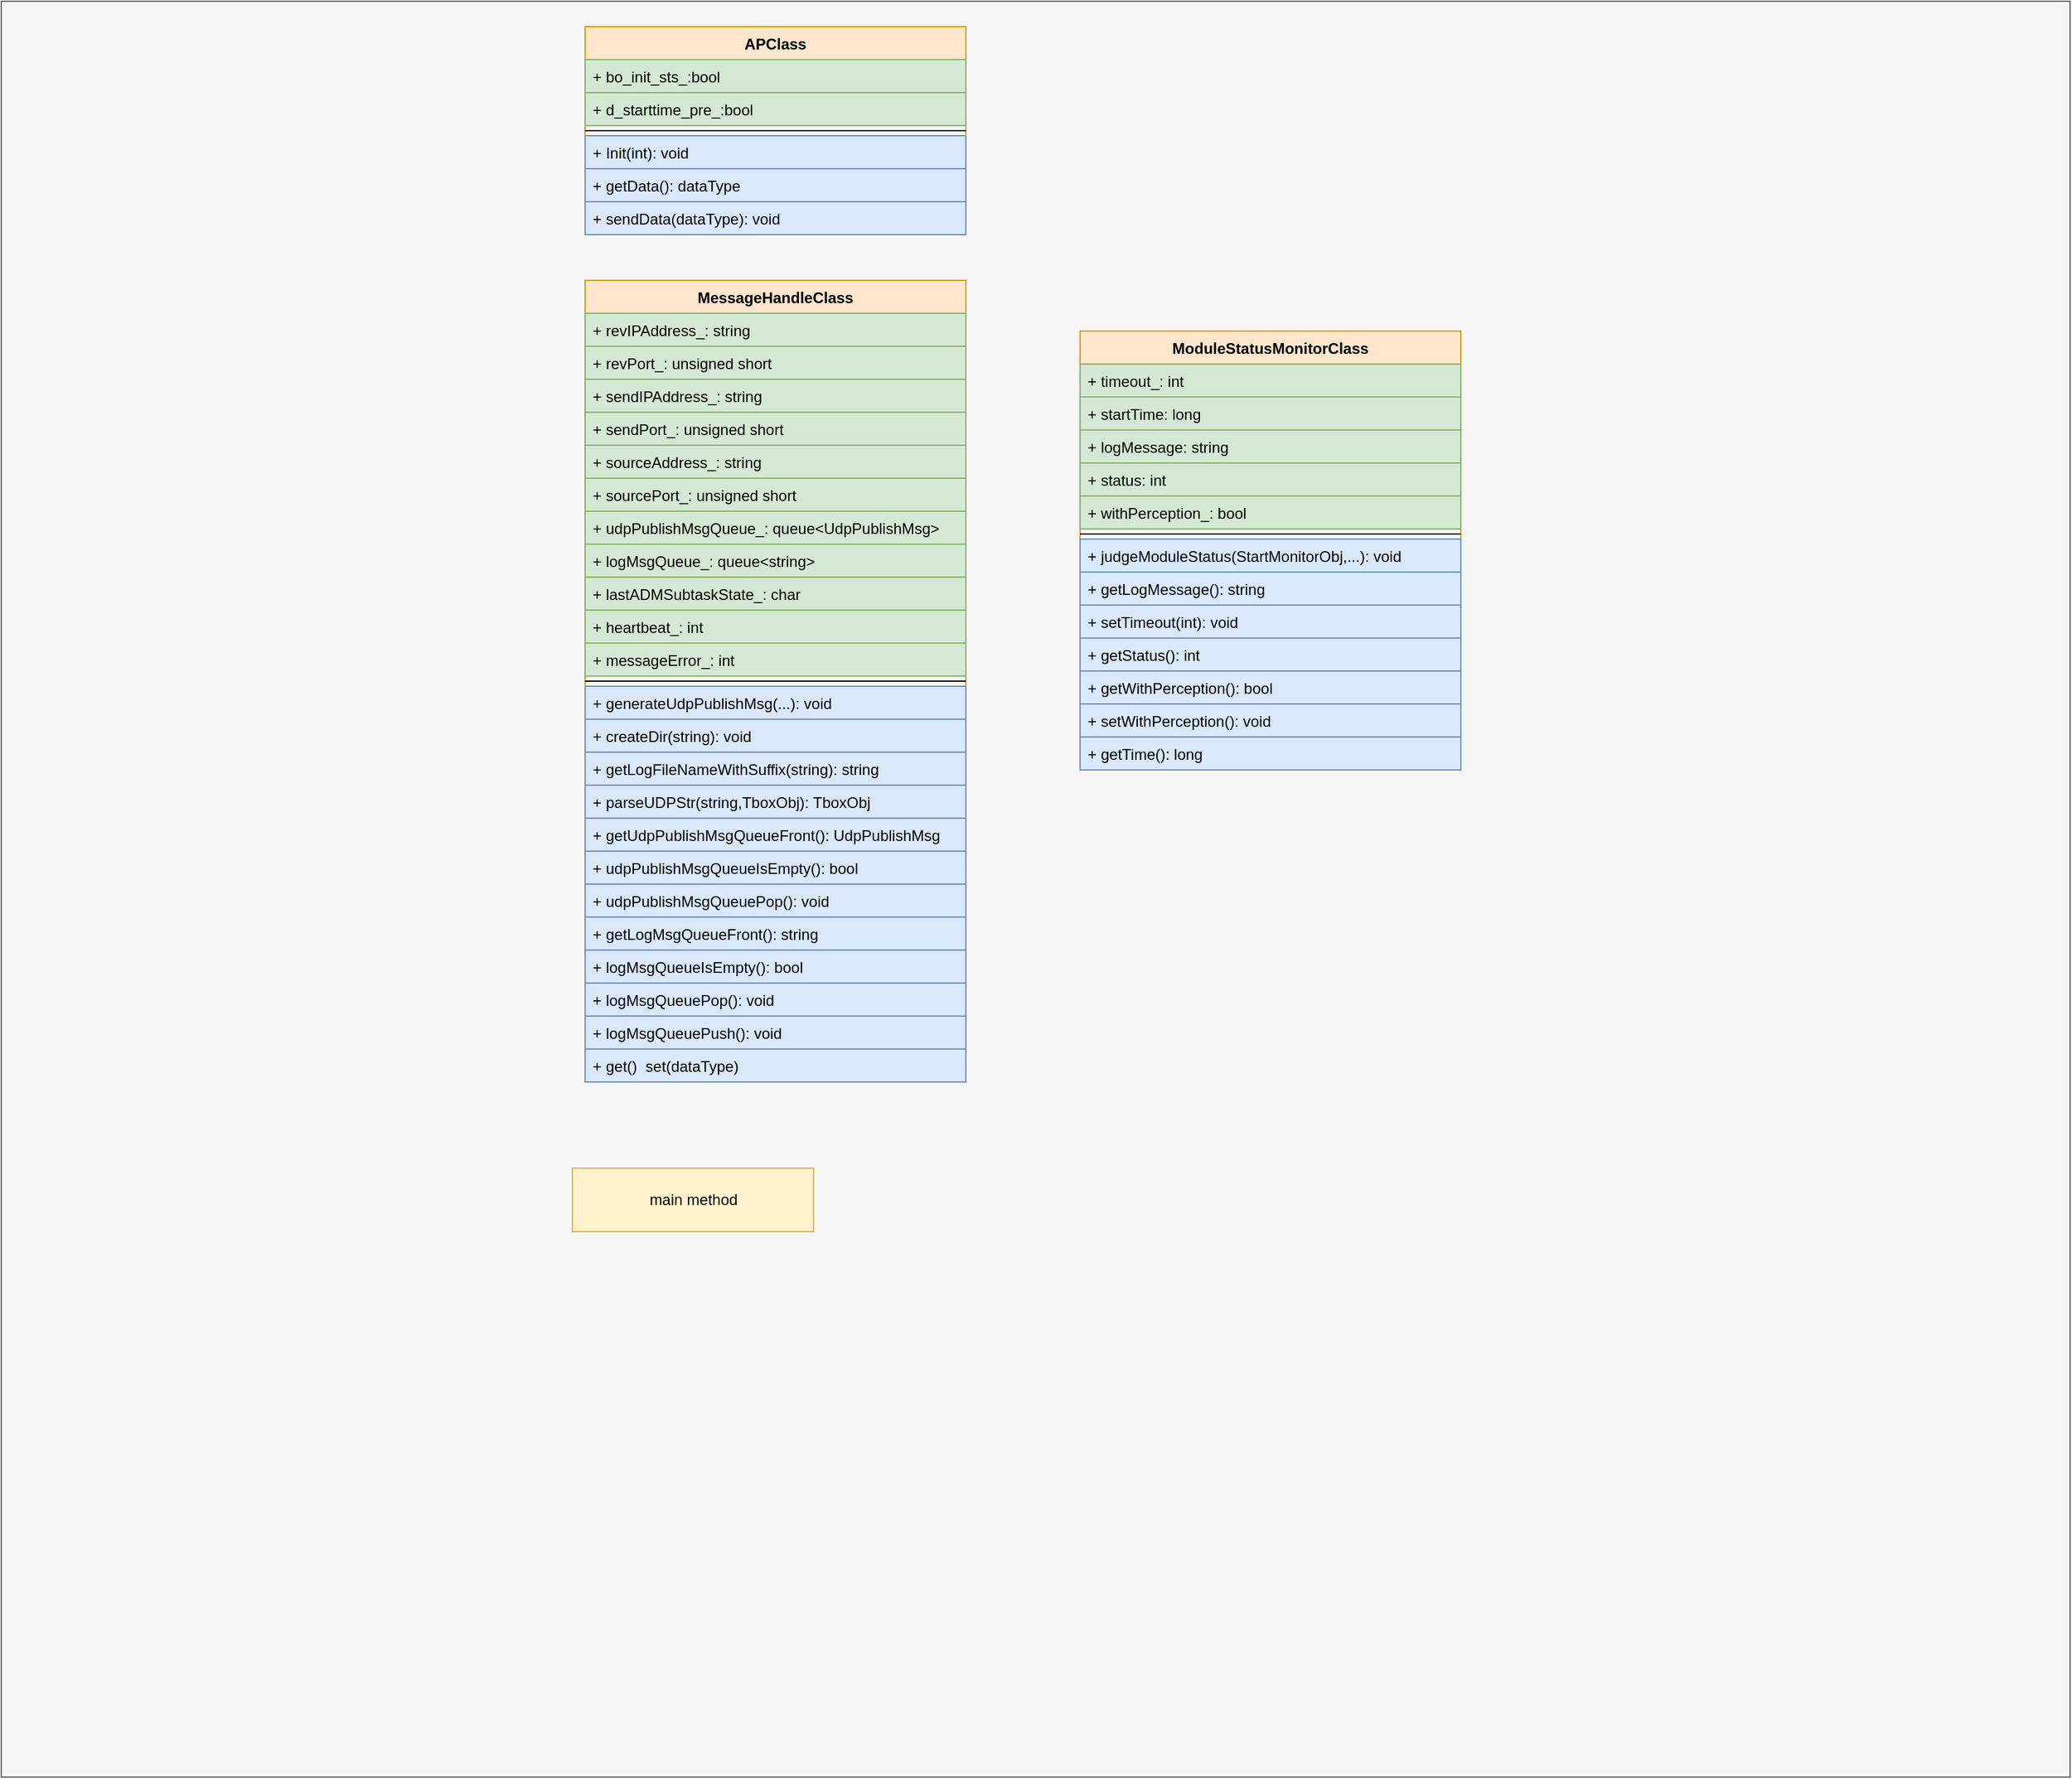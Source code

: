 <mxfile version="20.7.4" type="github">
  <diagram id="OJYYb_9SSu5JKfMCdYpM" name="第 1 页">
    <mxGraphModel dx="1050" dy="580" grid="1" gridSize="10" guides="1" tooltips="1" connect="1" arrows="1" fold="1" page="1" pageScale="1" pageWidth="1200" pageHeight="1600" math="0" shadow="0">
      <root>
        <mxCell id="0" />
        <mxCell id="1" parent="0" />
        <mxCell id="mhRZEJvQ30FoYJ7Jb0JR-1" value="" style="html=1;fillColor=#f5f5f5;fontColor=#333333;strokeColor=#666666;" vertex="1" parent="1">
          <mxGeometry x="10" y="10" width="1630" height="1400" as="geometry" />
        </mxCell>
        <mxCell id="mhRZEJvQ30FoYJ7Jb0JR-2" value="APClass" style="swimlane;fontStyle=1;align=center;verticalAlign=top;childLayout=stackLayout;horizontal=1;startSize=26;horizontalStack=0;resizeParent=1;resizeParentMax=0;resizeLast=0;collapsible=1;marginBottom=0;fillColor=#ffe6cc;strokeColor=#d79b00;" vertex="1" parent="1">
          <mxGeometry x="470" y="30" width="300" height="164" as="geometry" />
        </mxCell>
        <mxCell id="mhRZEJvQ30FoYJ7Jb0JR-3" value="+ bo_init_sts_:bool " style="text;strokeColor=#82b366;fillColor=#d5e8d4;align=left;verticalAlign=top;spacingLeft=4;spacingRight=4;overflow=hidden;rotatable=0;points=[[0,0.5],[1,0.5]];portConstraint=eastwest;" vertex="1" parent="mhRZEJvQ30FoYJ7Jb0JR-2">
          <mxGeometry y="26" width="300" height="26" as="geometry" />
        </mxCell>
        <mxCell id="mhRZEJvQ30FoYJ7Jb0JR-80" value="+ d_starttime_pre_:bool " style="text;strokeColor=#82b366;fillColor=#d5e8d4;align=left;verticalAlign=top;spacingLeft=4;spacingRight=4;overflow=hidden;rotatable=0;points=[[0,0.5],[1,0.5]];portConstraint=eastwest;" vertex="1" parent="mhRZEJvQ30FoYJ7Jb0JR-2">
          <mxGeometry y="52" width="300" height="26" as="geometry" />
        </mxCell>
        <mxCell id="mhRZEJvQ30FoYJ7Jb0JR-4" value="" style="line;strokeWidth=1;fillColor=none;align=left;verticalAlign=middle;spacingTop=-1;spacingLeft=3;spacingRight=3;rotatable=0;labelPosition=right;points=[];portConstraint=eastwest;" vertex="1" parent="mhRZEJvQ30FoYJ7Jb0JR-2">
          <mxGeometry y="78" width="300" height="8" as="geometry" />
        </mxCell>
        <mxCell id="mhRZEJvQ30FoYJ7Jb0JR-5" value="+ Init(int): void" style="text;strokeColor=#6c8ebf;fillColor=#dae8fc;align=left;verticalAlign=top;spacingLeft=4;spacingRight=4;overflow=hidden;rotatable=0;points=[[0,0.5],[1,0.5]];portConstraint=eastwest;" vertex="1" parent="mhRZEJvQ30FoYJ7Jb0JR-2">
          <mxGeometry y="86" width="300" height="26" as="geometry" />
        </mxCell>
        <mxCell id="mhRZEJvQ30FoYJ7Jb0JR-6" value="+ getData(): dataType" style="text;strokeColor=#6c8ebf;fillColor=#dae8fc;align=left;verticalAlign=top;spacingLeft=4;spacingRight=4;overflow=hidden;rotatable=0;points=[[0,0.5],[1,0.5]];portConstraint=eastwest;" vertex="1" parent="mhRZEJvQ30FoYJ7Jb0JR-2">
          <mxGeometry y="112" width="300" height="26" as="geometry" />
        </mxCell>
        <mxCell id="mhRZEJvQ30FoYJ7Jb0JR-7" value="+ sendData(dataType): void" style="text;strokeColor=#6c8ebf;fillColor=#dae8fc;align=left;verticalAlign=top;spacingLeft=4;spacingRight=4;overflow=hidden;rotatable=0;points=[[0,0.5],[1,0.5]];portConstraint=eastwest;" vertex="1" parent="mhRZEJvQ30FoYJ7Jb0JR-2">
          <mxGeometry y="138" width="300" height="26" as="geometry" />
        </mxCell>
        <mxCell id="mhRZEJvQ30FoYJ7Jb0JR-8" value="MessageHandleClass" style="swimlane;fontStyle=1;align=center;verticalAlign=top;childLayout=stackLayout;horizontal=1;startSize=26;horizontalStack=0;resizeParent=1;resizeParentMax=0;resizeLast=0;collapsible=1;marginBottom=0;fillColor=#ffe6cc;strokeColor=#d79b00;" vertex="1" parent="1">
          <mxGeometry x="470" y="230" width="300" height="632" as="geometry">
            <mxRectangle x="60" y="38" width="160" height="30" as="alternateBounds" />
          </mxGeometry>
        </mxCell>
        <mxCell id="mhRZEJvQ30FoYJ7Jb0JR-9" value="+ revIPAddress_: string" style="text;strokeColor=#82b366;fillColor=#d5e8d4;align=left;verticalAlign=top;spacingLeft=4;spacingRight=4;overflow=hidden;rotatable=0;points=[[0,0.5],[1,0.5]];portConstraint=eastwest;" vertex="1" parent="mhRZEJvQ30FoYJ7Jb0JR-8">
          <mxGeometry y="26" width="300" height="26" as="geometry" />
        </mxCell>
        <mxCell id="mhRZEJvQ30FoYJ7Jb0JR-10" value="+ revPort_: unsigned short" style="text;strokeColor=#82b366;fillColor=#d5e8d4;align=left;verticalAlign=top;spacingLeft=4;spacingRight=4;overflow=hidden;rotatable=0;points=[[0,0.5],[1,0.5]];portConstraint=eastwest;" vertex="1" parent="mhRZEJvQ30FoYJ7Jb0JR-8">
          <mxGeometry y="52" width="300" height="26" as="geometry" />
        </mxCell>
        <mxCell id="mhRZEJvQ30FoYJ7Jb0JR-11" value="+ sendIPAddress_: string" style="text;strokeColor=#82b366;fillColor=#d5e8d4;align=left;verticalAlign=top;spacingLeft=4;spacingRight=4;overflow=hidden;rotatable=0;points=[[0,0.5],[1,0.5]];portConstraint=eastwest;" vertex="1" parent="mhRZEJvQ30FoYJ7Jb0JR-8">
          <mxGeometry y="78" width="300" height="26" as="geometry" />
        </mxCell>
        <mxCell id="mhRZEJvQ30FoYJ7Jb0JR-12" value="+ sendPort_: unsigned short" style="text;strokeColor=#82b366;fillColor=#d5e8d4;align=left;verticalAlign=top;spacingLeft=4;spacingRight=4;overflow=hidden;rotatable=0;points=[[0,0.5],[1,0.5]];portConstraint=eastwest;" vertex="1" parent="mhRZEJvQ30FoYJ7Jb0JR-8">
          <mxGeometry y="104" width="300" height="26" as="geometry" />
        </mxCell>
        <mxCell id="mhRZEJvQ30FoYJ7Jb0JR-13" value="+ sourceAddress_: string" style="text;strokeColor=#82b366;fillColor=#d5e8d4;align=left;verticalAlign=top;spacingLeft=4;spacingRight=4;overflow=hidden;rotatable=0;points=[[0,0.5],[1,0.5]];portConstraint=eastwest;" vertex="1" parent="mhRZEJvQ30FoYJ7Jb0JR-8">
          <mxGeometry y="130" width="300" height="26" as="geometry" />
        </mxCell>
        <mxCell id="mhRZEJvQ30FoYJ7Jb0JR-14" value="+ sourcePort_: unsigned short" style="text;strokeColor=#82b366;fillColor=#d5e8d4;align=left;verticalAlign=top;spacingLeft=4;spacingRight=4;overflow=hidden;rotatable=0;points=[[0,0.5],[1,0.5]];portConstraint=eastwest;" vertex="1" parent="mhRZEJvQ30FoYJ7Jb0JR-8">
          <mxGeometry y="156" width="300" height="26" as="geometry" />
        </mxCell>
        <mxCell id="mhRZEJvQ30FoYJ7Jb0JR-15" value="+ udpPublishMsgQueue_: queue&lt;UdpPublishMsg&gt;" style="text;strokeColor=#82b366;fillColor=#d5e8d4;align=left;verticalAlign=top;spacingLeft=4;spacingRight=4;overflow=hidden;rotatable=0;points=[[0,0.5],[1,0.5]];portConstraint=eastwest;" vertex="1" parent="mhRZEJvQ30FoYJ7Jb0JR-8">
          <mxGeometry y="182" width="300" height="26" as="geometry" />
        </mxCell>
        <mxCell id="mhRZEJvQ30FoYJ7Jb0JR-16" value="+ logMsgQueue_: queue&lt;string&gt;" style="text;strokeColor=#82b366;fillColor=#d5e8d4;align=left;verticalAlign=top;spacingLeft=4;spacingRight=4;overflow=hidden;rotatable=0;points=[[0,0.5],[1,0.5]];portConstraint=eastwest;" vertex="1" parent="mhRZEJvQ30FoYJ7Jb0JR-8">
          <mxGeometry y="208" width="300" height="26" as="geometry" />
        </mxCell>
        <mxCell id="mhRZEJvQ30FoYJ7Jb0JR-17" value="+ lastADMSubtaskState_: char" style="text;strokeColor=#82b366;fillColor=#d5e8d4;align=left;verticalAlign=top;spacingLeft=4;spacingRight=4;overflow=hidden;rotatable=0;points=[[0,0.5],[1,0.5]];portConstraint=eastwest;" vertex="1" parent="mhRZEJvQ30FoYJ7Jb0JR-8">
          <mxGeometry y="234" width="300" height="26" as="geometry" />
        </mxCell>
        <mxCell id="mhRZEJvQ30FoYJ7Jb0JR-18" value="+ heartbeat_: int" style="text;strokeColor=#82b366;fillColor=#d5e8d4;align=left;verticalAlign=top;spacingLeft=4;spacingRight=4;overflow=hidden;rotatable=0;points=[[0,0.5],[1,0.5]];portConstraint=eastwest;" vertex="1" parent="mhRZEJvQ30FoYJ7Jb0JR-8">
          <mxGeometry y="260" width="300" height="26" as="geometry" />
        </mxCell>
        <mxCell id="mhRZEJvQ30FoYJ7Jb0JR-19" value="+ messageError_: int" style="text;strokeColor=#82b366;fillColor=#d5e8d4;align=left;verticalAlign=top;spacingLeft=4;spacingRight=4;overflow=hidden;rotatable=0;points=[[0,0.5],[1,0.5]];portConstraint=eastwest;" vertex="1" parent="mhRZEJvQ30FoYJ7Jb0JR-8">
          <mxGeometry y="286" width="300" height="26" as="geometry" />
        </mxCell>
        <mxCell id="mhRZEJvQ30FoYJ7Jb0JR-20" value="" style="line;strokeWidth=1;fillColor=none;align=left;verticalAlign=middle;spacingTop=-1;spacingLeft=3;spacingRight=3;rotatable=0;labelPosition=right;points=[];portConstraint=eastwest;" vertex="1" parent="mhRZEJvQ30FoYJ7Jb0JR-8">
          <mxGeometry y="312" width="300" height="8" as="geometry" />
        </mxCell>
        <mxCell id="mhRZEJvQ30FoYJ7Jb0JR-21" value="+ generateUdpPublishMsg(...): void" style="text;strokeColor=#6c8ebf;fillColor=#dae8fc;align=left;verticalAlign=top;spacingLeft=4;spacingRight=4;overflow=hidden;rotatable=0;points=[[0,0.5],[1,0.5]];portConstraint=eastwest;" vertex="1" parent="mhRZEJvQ30FoYJ7Jb0JR-8">
          <mxGeometry y="320" width="300" height="26" as="geometry" />
        </mxCell>
        <mxCell id="mhRZEJvQ30FoYJ7Jb0JR-22" value="+ createDir(string): void" style="text;strokeColor=#6c8ebf;fillColor=#dae8fc;align=left;verticalAlign=top;spacingLeft=4;spacingRight=4;overflow=hidden;rotatable=0;points=[[0,0.5],[1,0.5]];portConstraint=eastwest;" vertex="1" parent="mhRZEJvQ30FoYJ7Jb0JR-8">
          <mxGeometry y="346" width="300" height="26" as="geometry" />
        </mxCell>
        <mxCell id="mhRZEJvQ30FoYJ7Jb0JR-23" value="+ getLogFileNameWithSuffix(string): string" style="text;strokeColor=#6c8ebf;fillColor=#dae8fc;align=left;verticalAlign=top;spacingLeft=4;spacingRight=4;overflow=hidden;rotatable=0;points=[[0,0.5],[1,0.5]];portConstraint=eastwest;" vertex="1" parent="mhRZEJvQ30FoYJ7Jb0JR-8">
          <mxGeometry y="372" width="300" height="26" as="geometry" />
        </mxCell>
        <mxCell id="mhRZEJvQ30FoYJ7Jb0JR-24" value="+ parseUDPStr(string,TboxObj): TboxObj" style="text;strokeColor=#6c8ebf;fillColor=#dae8fc;align=left;verticalAlign=top;spacingLeft=4;spacingRight=4;overflow=hidden;rotatable=0;points=[[0,0.5],[1,0.5]];portConstraint=eastwest;" vertex="1" parent="mhRZEJvQ30FoYJ7Jb0JR-8">
          <mxGeometry y="398" width="300" height="26" as="geometry" />
        </mxCell>
        <mxCell id="mhRZEJvQ30FoYJ7Jb0JR-25" value="+ getUdpPublishMsgQueueFront(): UdpPublishMsg" style="text;strokeColor=#6c8ebf;fillColor=#dae8fc;align=left;verticalAlign=top;spacingLeft=4;spacingRight=4;overflow=hidden;rotatable=0;points=[[0,0.5],[1,0.5]];portConstraint=eastwest;" vertex="1" parent="mhRZEJvQ30FoYJ7Jb0JR-8">
          <mxGeometry y="424" width="300" height="26" as="geometry" />
        </mxCell>
        <mxCell id="mhRZEJvQ30FoYJ7Jb0JR-26" value="+ udpPublishMsgQueueIsEmpty(): bool" style="text;strokeColor=#6c8ebf;fillColor=#dae8fc;align=left;verticalAlign=top;spacingLeft=4;spacingRight=4;overflow=hidden;rotatable=0;points=[[0,0.5],[1,0.5]];portConstraint=eastwest;" vertex="1" parent="mhRZEJvQ30FoYJ7Jb0JR-8">
          <mxGeometry y="450" width="300" height="26" as="geometry" />
        </mxCell>
        <mxCell id="mhRZEJvQ30FoYJ7Jb0JR-27" value="+ udpPublishMsgQueuePop(): void" style="text;strokeColor=#6c8ebf;fillColor=#dae8fc;align=left;verticalAlign=top;spacingLeft=4;spacingRight=4;overflow=hidden;rotatable=0;points=[[0,0.5],[1,0.5]];portConstraint=eastwest;" vertex="1" parent="mhRZEJvQ30FoYJ7Jb0JR-8">
          <mxGeometry y="476" width="300" height="26" as="geometry" />
        </mxCell>
        <mxCell id="mhRZEJvQ30FoYJ7Jb0JR-28" value="+ getLogMsgQueueFront(): string" style="text;strokeColor=#6c8ebf;fillColor=#dae8fc;align=left;verticalAlign=top;spacingLeft=4;spacingRight=4;overflow=hidden;rotatable=0;points=[[0,0.5],[1,0.5]];portConstraint=eastwest;" vertex="1" parent="mhRZEJvQ30FoYJ7Jb0JR-8">
          <mxGeometry y="502" width="300" height="26" as="geometry" />
        </mxCell>
        <mxCell id="mhRZEJvQ30FoYJ7Jb0JR-29" value="+ logMsgQueueIsEmpty(): bool" style="text;strokeColor=#6c8ebf;fillColor=#dae8fc;align=left;verticalAlign=top;spacingLeft=4;spacingRight=4;overflow=hidden;rotatable=0;points=[[0,0.5],[1,0.5]];portConstraint=eastwest;" vertex="1" parent="mhRZEJvQ30FoYJ7Jb0JR-8">
          <mxGeometry y="528" width="300" height="26" as="geometry" />
        </mxCell>
        <mxCell id="mhRZEJvQ30FoYJ7Jb0JR-30" value="+ logMsgQueuePop(): void" style="text;strokeColor=#6c8ebf;fillColor=#dae8fc;align=left;verticalAlign=top;spacingLeft=4;spacingRight=4;overflow=hidden;rotatable=0;points=[[0,0.5],[1,0.5]];portConstraint=eastwest;" vertex="1" parent="mhRZEJvQ30FoYJ7Jb0JR-8">
          <mxGeometry y="554" width="300" height="26" as="geometry" />
        </mxCell>
        <mxCell id="mhRZEJvQ30FoYJ7Jb0JR-31" value="+ logMsgQueuePush(): void" style="text;strokeColor=#6c8ebf;fillColor=#dae8fc;align=left;verticalAlign=top;spacingLeft=4;spacingRight=4;overflow=hidden;rotatable=0;points=[[0,0.5],[1,0.5]];portConstraint=eastwest;" vertex="1" parent="mhRZEJvQ30FoYJ7Jb0JR-8">
          <mxGeometry y="580" width="300" height="26" as="geometry" />
        </mxCell>
        <mxCell id="mhRZEJvQ30FoYJ7Jb0JR-32" value="+ get()  set(dataType)" style="text;strokeColor=#6c8ebf;fillColor=#dae8fc;align=left;verticalAlign=top;spacingLeft=4;spacingRight=4;overflow=hidden;rotatable=0;points=[[0,0.5],[1,0.5]];portConstraint=eastwest;" vertex="1" parent="mhRZEJvQ30FoYJ7Jb0JR-8">
          <mxGeometry y="606" width="300" height="26" as="geometry" />
        </mxCell>
        <mxCell id="mhRZEJvQ30FoYJ7Jb0JR-33" value="ModuleStatusMonitorClass" style="swimlane;fontStyle=1;align=center;verticalAlign=top;childLayout=stackLayout;horizontal=1;startSize=26;horizontalStack=0;resizeParent=1;resizeParentMax=0;resizeLast=0;collapsible=1;marginBottom=0;fillColor=#ffe6cc;strokeColor=#d79b00;" vertex="1" parent="1">
          <mxGeometry x="860" y="270" width="300" height="346" as="geometry" />
        </mxCell>
        <mxCell id="mhRZEJvQ30FoYJ7Jb0JR-34" value="+ timeout_: int" style="text;strokeColor=#82b366;fillColor=#d5e8d4;align=left;verticalAlign=top;spacingLeft=4;spacingRight=4;overflow=hidden;rotatable=0;points=[[0,0.5],[1,0.5]];portConstraint=eastwest;" vertex="1" parent="mhRZEJvQ30FoYJ7Jb0JR-33">
          <mxGeometry y="26" width="300" height="26" as="geometry" />
        </mxCell>
        <mxCell id="mhRZEJvQ30FoYJ7Jb0JR-35" value="+ startTime: long" style="text;strokeColor=#82b366;fillColor=#d5e8d4;align=left;verticalAlign=top;spacingLeft=4;spacingRight=4;overflow=hidden;rotatable=0;points=[[0,0.5],[1,0.5]];portConstraint=eastwest;" vertex="1" parent="mhRZEJvQ30FoYJ7Jb0JR-33">
          <mxGeometry y="52" width="300" height="26" as="geometry" />
        </mxCell>
        <mxCell id="mhRZEJvQ30FoYJ7Jb0JR-36" value="+ logMessage: string" style="text;strokeColor=#82b366;fillColor=#d5e8d4;align=left;verticalAlign=top;spacingLeft=4;spacingRight=4;overflow=hidden;rotatable=0;points=[[0,0.5],[1,0.5]];portConstraint=eastwest;" vertex="1" parent="mhRZEJvQ30FoYJ7Jb0JR-33">
          <mxGeometry y="78" width="300" height="26" as="geometry" />
        </mxCell>
        <mxCell id="mhRZEJvQ30FoYJ7Jb0JR-37" value="+ status: int" style="text;strokeColor=#82b366;fillColor=#d5e8d4;align=left;verticalAlign=top;spacingLeft=4;spacingRight=4;overflow=hidden;rotatable=0;points=[[0,0.5],[1,0.5]];portConstraint=eastwest;" vertex="1" parent="mhRZEJvQ30FoYJ7Jb0JR-33">
          <mxGeometry y="104" width="300" height="26" as="geometry" />
        </mxCell>
        <mxCell id="mhRZEJvQ30FoYJ7Jb0JR-38" value="+ withPerception_: bool" style="text;strokeColor=#82b366;fillColor=#d5e8d4;align=left;verticalAlign=top;spacingLeft=4;spacingRight=4;overflow=hidden;rotatable=0;points=[[0,0.5],[1,0.5]];portConstraint=eastwest;" vertex="1" parent="mhRZEJvQ30FoYJ7Jb0JR-33">
          <mxGeometry y="130" width="300" height="26" as="geometry" />
        </mxCell>
        <mxCell id="mhRZEJvQ30FoYJ7Jb0JR-39" value="" style="line;strokeWidth=1;fillColor=none;align=left;verticalAlign=middle;spacingTop=-1;spacingLeft=3;spacingRight=3;rotatable=0;labelPosition=right;points=[];portConstraint=eastwest;" vertex="1" parent="mhRZEJvQ30FoYJ7Jb0JR-33">
          <mxGeometry y="156" width="300" height="8" as="geometry" />
        </mxCell>
        <mxCell id="mhRZEJvQ30FoYJ7Jb0JR-40" value="+ judgeModuleStatus(StartMonitorObj,...): void" style="text;strokeColor=#6c8ebf;fillColor=#dae8fc;align=left;verticalAlign=top;spacingLeft=4;spacingRight=4;overflow=hidden;rotatable=0;points=[[0,0.5],[1,0.5]];portConstraint=eastwest;" vertex="1" parent="mhRZEJvQ30FoYJ7Jb0JR-33">
          <mxGeometry y="164" width="300" height="26" as="geometry" />
        </mxCell>
        <mxCell id="mhRZEJvQ30FoYJ7Jb0JR-41" value="+ getLogMessage(): string" style="text;strokeColor=#6c8ebf;fillColor=#dae8fc;align=left;verticalAlign=top;spacingLeft=4;spacingRight=4;overflow=hidden;rotatable=0;points=[[0,0.5],[1,0.5]];portConstraint=eastwest;" vertex="1" parent="mhRZEJvQ30FoYJ7Jb0JR-33">
          <mxGeometry y="190" width="300" height="26" as="geometry" />
        </mxCell>
        <mxCell id="mhRZEJvQ30FoYJ7Jb0JR-42" value="+ setTimeout(int): void" style="text;strokeColor=#6c8ebf;fillColor=#dae8fc;align=left;verticalAlign=top;spacingLeft=4;spacingRight=4;overflow=hidden;rotatable=0;points=[[0,0.5],[1,0.5]];portConstraint=eastwest;" vertex="1" parent="mhRZEJvQ30FoYJ7Jb0JR-33">
          <mxGeometry y="216" width="300" height="26" as="geometry" />
        </mxCell>
        <mxCell id="mhRZEJvQ30FoYJ7Jb0JR-43" value="+ getStatus(): int" style="text;strokeColor=#6c8ebf;fillColor=#dae8fc;align=left;verticalAlign=top;spacingLeft=4;spacingRight=4;overflow=hidden;rotatable=0;points=[[0,0.5],[1,0.5]];portConstraint=eastwest;" vertex="1" parent="mhRZEJvQ30FoYJ7Jb0JR-33">
          <mxGeometry y="242" width="300" height="26" as="geometry" />
        </mxCell>
        <mxCell id="mhRZEJvQ30FoYJ7Jb0JR-44" value="+ getWithPerception(): bool" style="text;strokeColor=#6c8ebf;fillColor=#dae8fc;align=left;verticalAlign=top;spacingLeft=4;spacingRight=4;overflow=hidden;rotatable=0;points=[[0,0.5],[1,0.5]];portConstraint=eastwest;" vertex="1" parent="mhRZEJvQ30FoYJ7Jb0JR-33">
          <mxGeometry y="268" width="300" height="26" as="geometry" />
        </mxCell>
        <mxCell id="mhRZEJvQ30FoYJ7Jb0JR-45" value="+ setWithPerception(): void" style="text;strokeColor=#6c8ebf;fillColor=#dae8fc;align=left;verticalAlign=top;spacingLeft=4;spacingRight=4;overflow=hidden;rotatable=0;points=[[0,0.5],[1,0.5]];portConstraint=eastwest;" vertex="1" parent="mhRZEJvQ30FoYJ7Jb0JR-33">
          <mxGeometry y="294" width="300" height="26" as="geometry" />
        </mxCell>
        <mxCell id="mhRZEJvQ30FoYJ7Jb0JR-46" value="+ getTime(): long" style="text;strokeColor=#6c8ebf;fillColor=#dae8fc;align=left;verticalAlign=top;spacingLeft=4;spacingRight=4;overflow=hidden;rotatable=0;points=[[0,0.5],[1,0.5]];portConstraint=eastwest;" vertex="1" parent="mhRZEJvQ30FoYJ7Jb0JR-33">
          <mxGeometry y="320" width="300" height="26" as="geometry" />
        </mxCell>
        <mxCell id="mhRZEJvQ30FoYJ7Jb0JR-47" value="main method" style="html=1;fillColor=#fff2cc;strokeColor=#d6b656;" vertex="1" parent="1">
          <mxGeometry x="460" y="930" width="190" height="50" as="geometry" />
        </mxCell>
      </root>
    </mxGraphModel>
  </diagram>
</mxfile>
